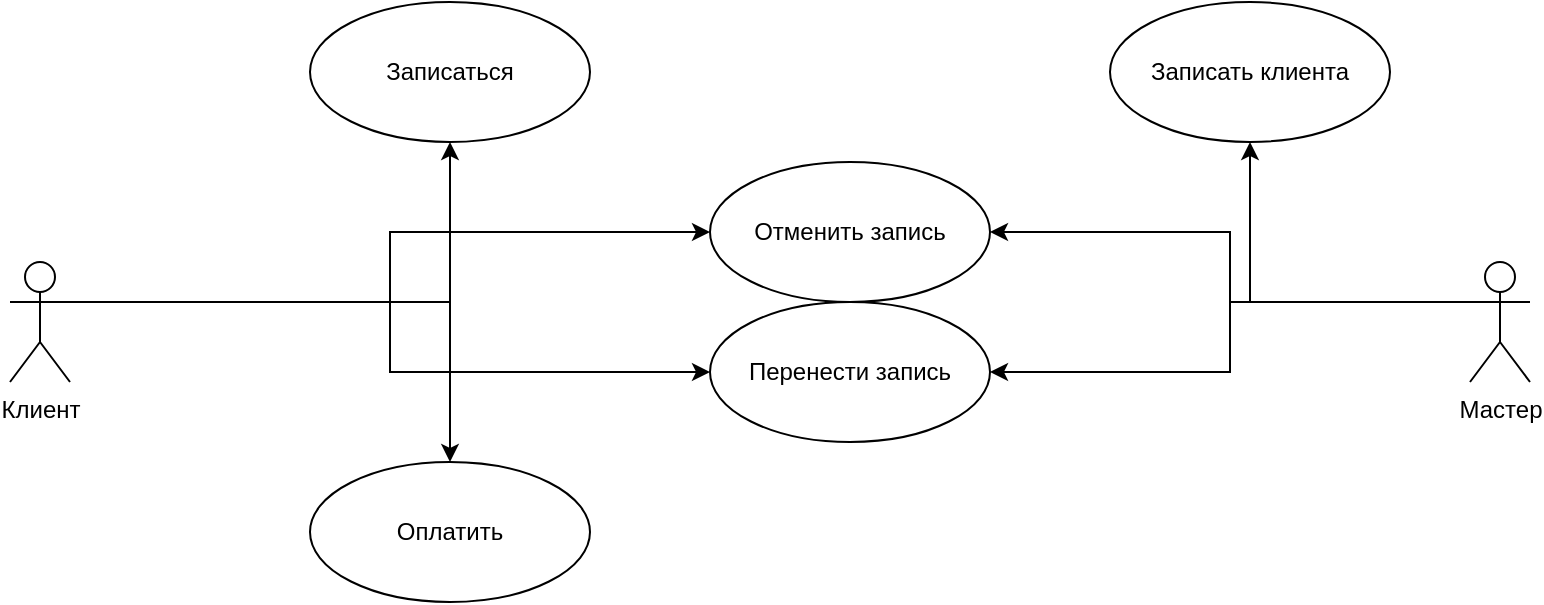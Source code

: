 <mxfile version="20.8.23" type="github">
  <diagram name="Страница 1" id="1HfWrBZlKIKA0POK1_8p">
    <mxGraphModel dx="1434" dy="796" grid="1" gridSize="10" guides="1" tooltips="1" connect="1" arrows="1" fold="1" page="1" pageScale="1" pageWidth="827" pageHeight="1169" math="0" shadow="0">
      <root>
        <mxCell id="0" />
        <mxCell id="1" parent="0" />
        <mxCell id="0DsEQqlgE13FTTNn6HHM-8" style="edgeStyle=orthogonalEdgeStyle;rounded=0;orthogonalLoop=1;jettySize=auto;html=1;exitX=1;exitY=0.333;exitDx=0;exitDy=0;exitPerimeter=0;" edge="1" parent="1" source="0DsEQqlgE13FTTNn6HHM-1" target="0DsEQqlgE13FTTNn6HHM-3">
          <mxGeometry relative="1" as="geometry" />
        </mxCell>
        <mxCell id="0DsEQqlgE13FTTNn6HHM-9" style="edgeStyle=orthogonalEdgeStyle;rounded=0;orthogonalLoop=1;jettySize=auto;html=1;exitX=1;exitY=0.333;exitDx=0;exitDy=0;exitPerimeter=0;" edge="1" parent="1" source="0DsEQqlgE13FTTNn6HHM-1" target="0DsEQqlgE13FTTNn6HHM-6">
          <mxGeometry relative="1" as="geometry" />
        </mxCell>
        <mxCell id="0DsEQqlgE13FTTNn6HHM-10" style="edgeStyle=orthogonalEdgeStyle;rounded=0;orthogonalLoop=1;jettySize=auto;html=1;exitX=1;exitY=0.333;exitDx=0;exitDy=0;exitPerimeter=0;" edge="1" parent="1" source="0DsEQqlgE13FTTNn6HHM-1" target="0DsEQqlgE13FTTNn6HHM-4">
          <mxGeometry relative="1" as="geometry" />
        </mxCell>
        <mxCell id="0DsEQqlgE13FTTNn6HHM-11" style="edgeStyle=orthogonalEdgeStyle;rounded=0;orthogonalLoop=1;jettySize=auto;html=1;exitX=1;exitY=0.333;exitDx=0;exitDy=0;exitPerimeter=0;" edge="1" parent="1" source="0DsEQqlgE13FTTNn6HHM-1" target="0DsEQqlgE13FTTNn6HHM-5">
          <mxGeometry relative="1" as="geometry" />
        </mxCell>
        <mxCell id="0DsEQqlgE13FTTNn6HHM-1" value="Клиент" style="shape=umlActor;verticalLabelPosition=bottom;verticalAlign=top;html=1;" vertex="1" parent="1">
          <mxGeometry x="10" y="620" width="30" height="60" as="geometry" />
        </mxCell>
        <mxCell id="0DsEQqlgE13FTTNn6HHM-13" style="edgeStyle=orthogonalEdgeStyle;rounded=0;orthogonalLoop=1;jettySize=auto;html=1;exitX=0;exitY=0.333;exitDx=0;exitDy=0;exitPerimeter=0;" edge="1" parent="1" source="0DsEQqlgE13FTTNn6HHM-2" target="0DsEQqlgE13FTTNn6HHM-12">
          <mxGeometry relative="1" as="geometry" />
        </mxCell>
        <mxCell id="0DsEQqlgE13FTTNn6HHM-14" style="edgeStyle=orthogonalEdgeStyle;rounded=0;orthogonalLoop=1;jettySize=auto;html=1;exitX=0;exitY=0.333;exitDx=0;exitDy=0;exitPerimeter=0;entryX=1;entryY=0.5;entryDx=0;entryDy=0;" edge="1" parent="1" source="0DsEQqlgE13FTTNn6HHM-2" target="0DsEQqlgE13FTTNn6HHM-4">
          <mxGeometry relative="1" as="geometry" />
        </mxCell>
        <mxCell id="0DsEQqlgE13FTTNn6HHM-15" style="edgeStyle=orthogonalEdgeStyle;rounded=0;orthogonalLoop=1;jettySize=auto;html=1;exitX=0;exitY=0.333;exitDx=0;exitDy=0;exitPerimeter=0;" edge="1" parent="1" source="0DsEQqlgE13FTTNn6HHM-2" target="0DsEQqlgE13FTTNn6HHM-5">
          <mxGeometry relative="1" as="geometry" />
        </mxCell>
        <mxCell id="0DsEQqlgE13FTTNn6HHM-2" value="Мастер" style="shape=umlActor;verticalLabelPosition=bottom;verticalAlign=top;html=1;" vertex="1" parent="1">
          <mxGeometry x="740" y="620" width="30" height="60" as="geometry" />
        </mxCell>
        <mxCell id="0DsEQqlgE13FTTNn6HHM-3" value="Записаться" style="ellipse;whiteSpace=wrap;html=1;" vertex="1" parent="1">
          <mxGeometry x="160" y="490" width="140" height="70" as="geometry" />
        </mxCell>
        <mxCell id="0DsEQqlgE13FTTNn6HHM-4" value="Отменить запись" style="ellipse;whiteSpace=wrap;html=1;" vertex="1" parent="1">
          <mxGeometry x="360" y="570" width="140" height="70" as="geometry" />
        </mxCell>
        <mxCell id="0DsEQqlgE13FTTNn6HHM-5" value="Перенести запись" style="ellipse;whiteSpace=wrap;html=1;" vertex="1" parent="1">
          <mxGeometry x="360" y="640" width="140" height="70" as="geometry" />
        </mxCell>
        <mxCell id="0DsEQqlgE13FTTNn6HHM-6" value="Оплатить" style="ellipse;whiteSpace=wrap;html=1;" vertex="1" parent="1">
          <mxGeometry x="160" y="720" width="140" height="70" as="geometry" />
        </mxCell>
        <mxCell id="0DsEQqlgE13FTTNn6HHM-12" value="Записать клиента" style="ellipse;whiteSpace=wrap;html=1;" vertex="1" parent="1">
          <mxGeometry x="560" y="490" width="140" height="70" as="geometry" />
        </mxCell>
      </root>
    </mxGraphModel>
  </diagram>
</mxfile>
